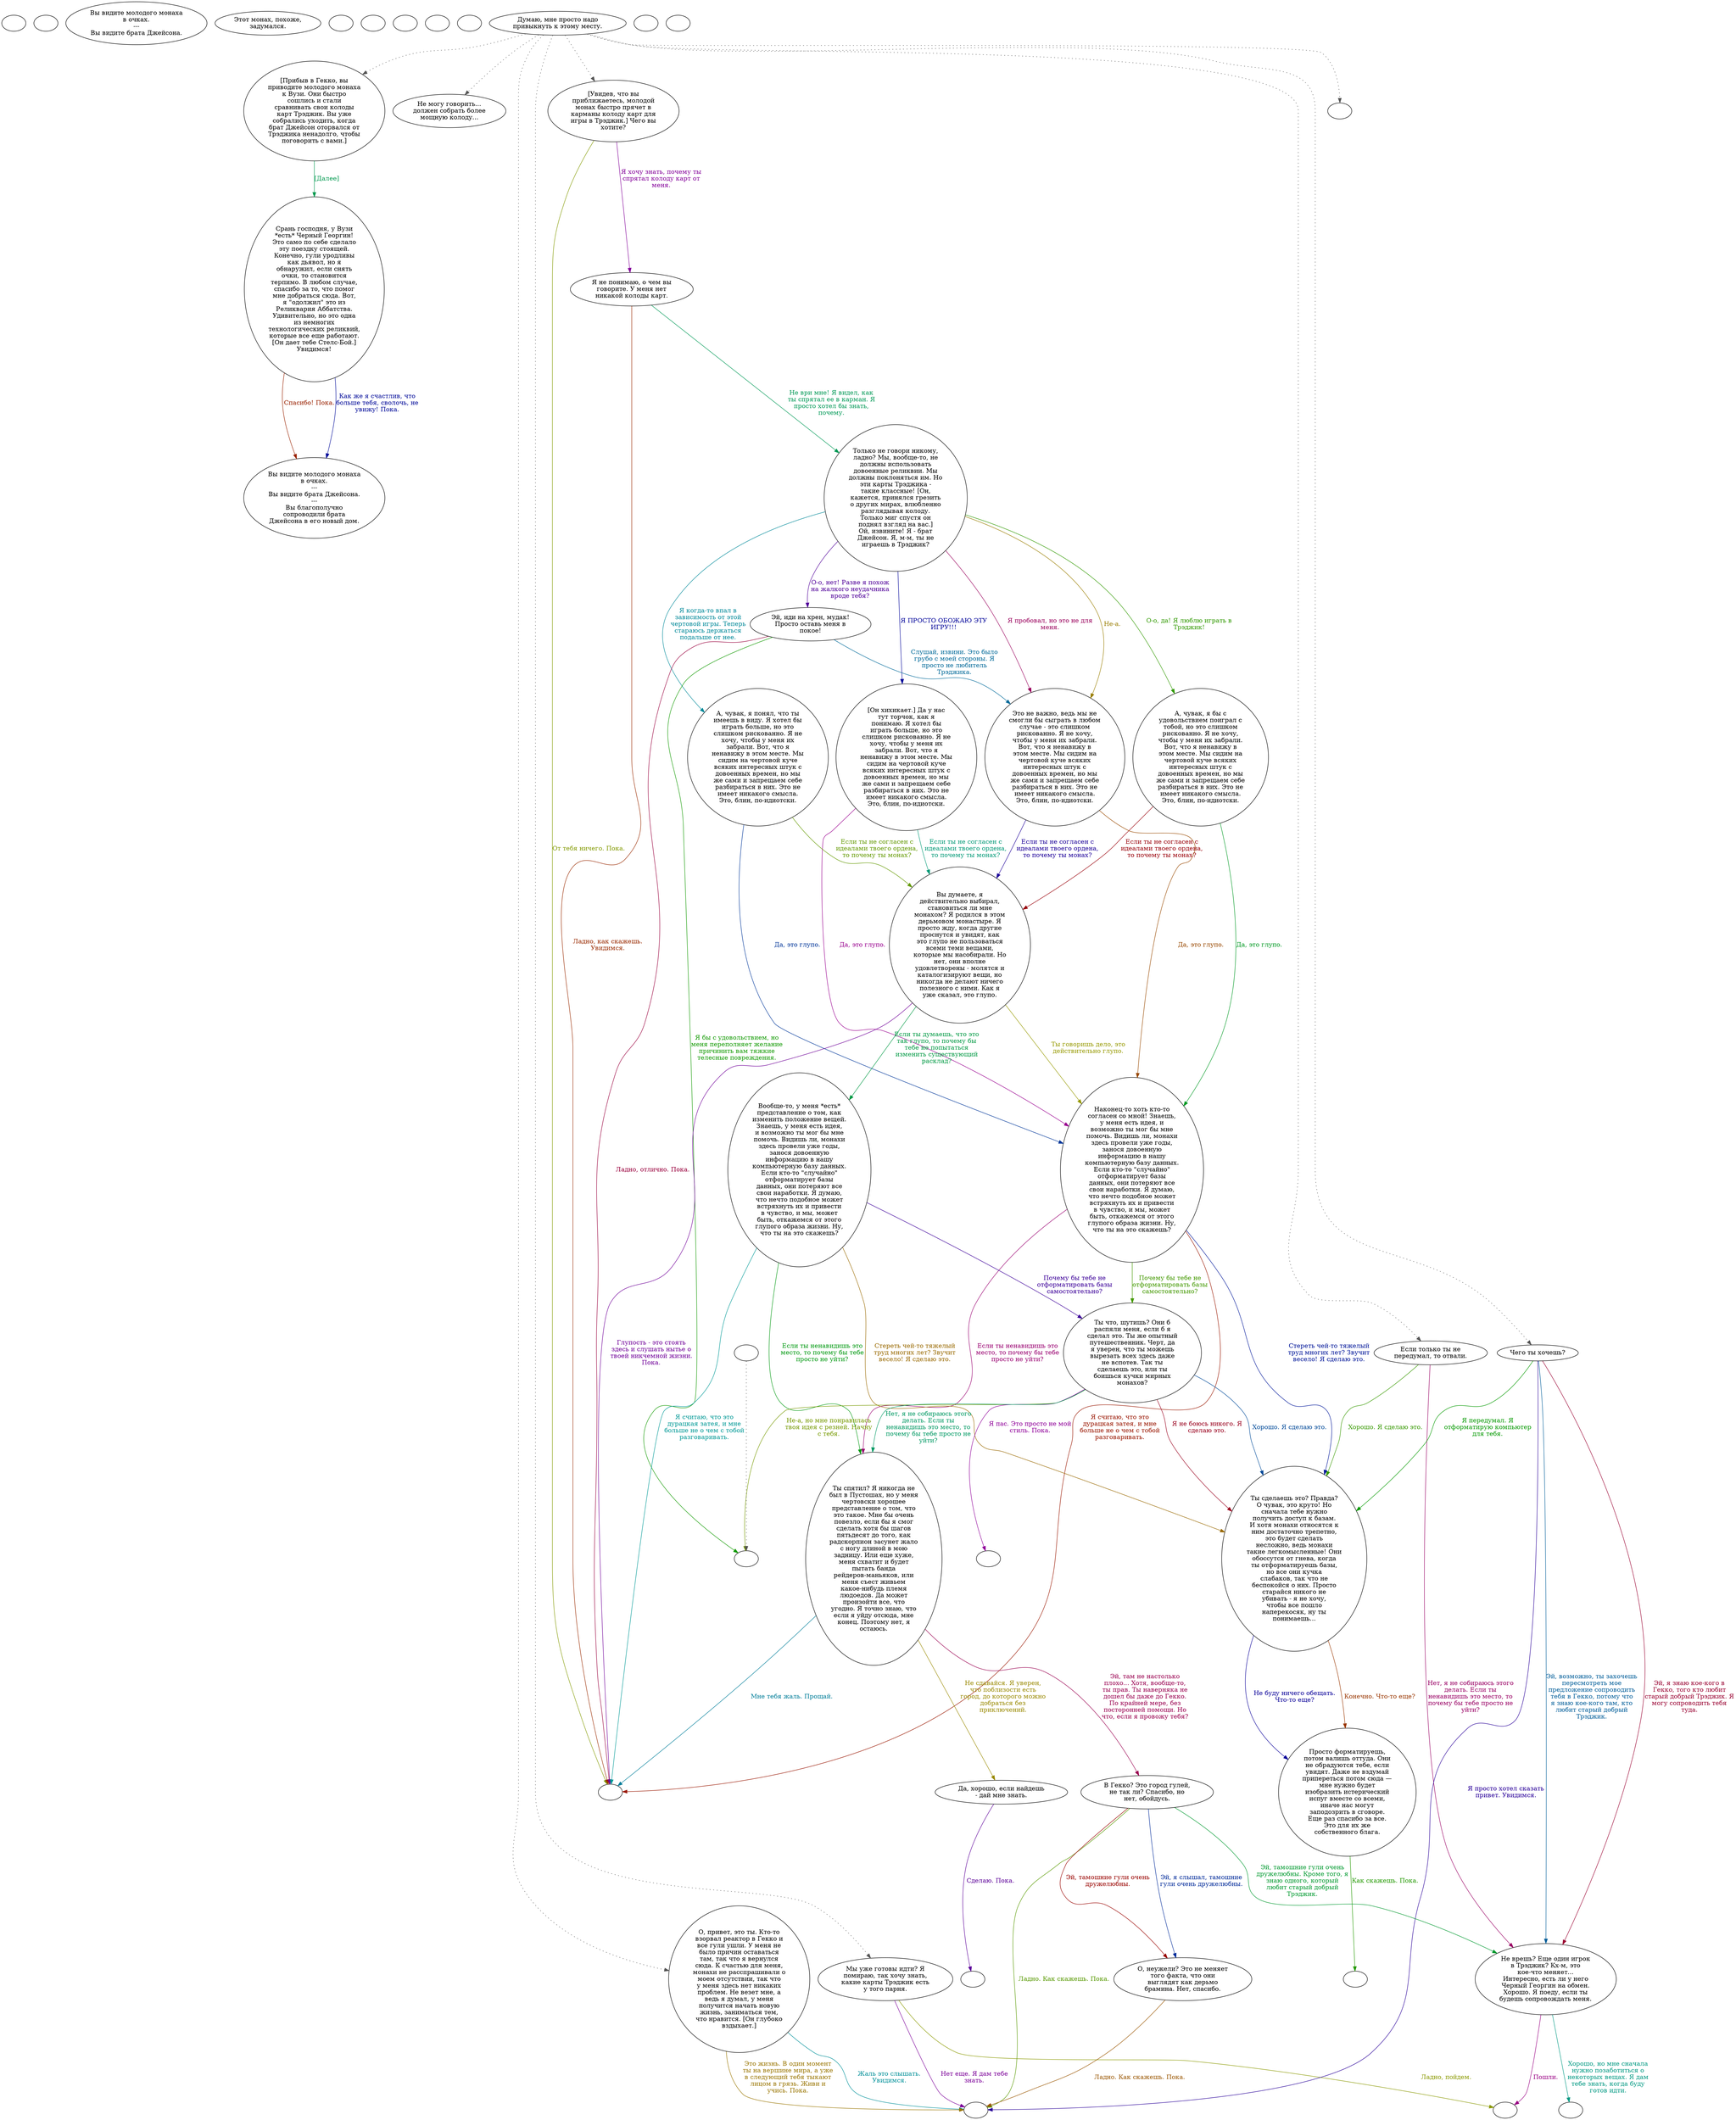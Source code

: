 digraph abjason {
  "start" [style=filled       fillcolor="#FFFFFF"       color="#000000"]
  "start" [label=""]
  "use_p_proc" [style=filled       fillcolor="#FFFFFF"       color="#000000"]
  "use_p_proc" [label=""]
  "look_at_p_proc" [style=filled       fillcolor="#FFFFFF"       color="#000000"]
  "look_at_p_proc" [label="Вы видите молодого монаха\nв очках.\n---\nВы видите брата Джейсона."]
  "description_p_proc" [style=filled       fillcolor="#FFFFFF"       color="#000000"]
  "description_p_proc" [label="Этот монах, похоже,\nзадумался."]
  "use_skill_on_p_proc" [style=filled       fillcolor="#FFFFFF"       color="#000000"]
  "use_skill_on_p_proc" [label=""]
  "use_obj_on_p_proc" [style=filled       fillcolor="#FFFFFF"       color="#000000"]
  "use_obj_on_p_proc" [label=""]
  "damage_p_proc" [style=filled       fillcolor="#FFFFFF"       color="#000000"]
  "damage_p_proc" [label=""]
  "map_enter_p_proc" [style=filled       fillcolor="#FFFFFF"       color="#000000"]
  "map_enter_p_proc" [label=""]
  "map_update_p_proc" [style=filled       fillcolor="#FFFFFF"       color="#000000"]
  "map_update_p_proc" [label=""]
  "talk_p_proc" [style=filled       fillcolor="#FFFFFF"       color="#000000"]
  "talk_p_proc" -> "Node022" [style=dotted color="#555555"]
  "talk_p_proc" -> "Node026" [style=dotted color="#555555"]
  "talk_p_proc" -> "Node028" [style=dotted color="#555555"]
  "talk_p_proc" -> "Node001" [style=dotted color="#555555"]
  "talk_p_proc" -> "Node027" [style=dotted color="#555555"]
  "talk_p_proc" -> "Node021" [style=dotted color="#555555"]
  "talk_p_proc" -> "Node025" [style=dotted color="#555555"]
  "talk_p_proc" -> "Node020" [style=dotted color="#555555"]
  "talk_p_proc" [label="Думаю, мне просто надо\nпривыкнуть к этому месту."]
  "Node999a" [style=filled       fillcolor="#FFFFFF"       color="#000000"]
  "Node999a" [label=""]
  "Node999" [style=filled       fillcolor="#FFFFFF"       color="#000000"]
  "Node999" [label=""]
  "Node998" [style=filled       fillcolor="#FFFFFF"       color="#000000"]
  "Node998" [label=""]
  "Node900" [style=filled       fillcolor="#FFFFFF"       color="#000000"]
  "Node900" [label=""]
  "Node901" [style=filled       fillcolor="#FFFFFF"       color="#000000"]
  "Node901" [label=""]
  "Node902" [style=filled       fillcolor="#FFFFFF"       color="#000000"]
  "Node902" [label=""]
  "Node903" [style=filled       fillcolor="#FFFFFF"       color="#000000"]
  "Node903" [label=""]
  "Node904" [style=filled       fillcolor="#FFFFFF"       color="#000000"]
  "Node904" [label="Вы видите молодого монаха\nв очках.\n---\nВы видите брата Джейсона.\n---\nВы благополучно\nсопроводили брата\nДжейсона в его новый дом."]
  "Node906" [style=filled       fillcolor="#FFFFFF"       color="#000000"]
  "Node906" [label=""]
  "Node001" [style=filled       fillcolor="#FFFFFF"       color="#000000"]
  "Node001" [label="[Увидев, что вы\nприближаетесь, молодой\nмонах быстро прячет в\nкарманы колоду карт для\nигры в Трэджик.] Чего вы\nхотите?"]
  "Node001" -> "Node999a" [label="От тебя ничего. Пока." color="#829900" fontcolor="#829900"]
  "Node001" -> "Node002" [label="Я хочу знать, почему ты\nспрятал колоду карт от\nменя." color="#830099" fontcolor="#830099"]
  "Node002" [style=filled       fillcolor="#FFFFFF"       color="#000000"]
  "Node002" [label="Я не понимаю, о чем вы\nговорите. У меня нет\nникакой колоды карт."]
  "Node002" -> "Node003" [label="Не ври мне! Я видел, как\nты спрятал ее в карман. Я\nпросто хотел бы знать,\nпочему." color="#009956" fontcolor="#009956"]
  "Node002" -> "Node999a" [label="Ладно, как скажешь.\nУвидимся." color="#992A00" fontcolor="#992A00"]
  "Node003" [style=filled       fillcolor="#FFFFFF"       color="#000000"]
  "Node003" [label="Только не говори никому,\nладно? Мы, вообще-то, не\nдолжны использовать\nдовоенные реликвии. Мы\nдолжны поклоняться им. Но\nэти карты Трэджика -\nтакие классные! [Он,\nкажется, принялся грезить\nо других мирах, влюбленно\nразглядывая колоду.\nТолько миг спустя он\nподнял взгляд на вас.]\nОй, извините! Я - брат\nДжейсон. Я, м-м, ты не\nиграешь в Трэджик?"]
  "Node003" -> "Node006" [label="Я ПРОСТО ОБОЖАЮ ЭТУ\nИГРУ!!!" color="#000399" fontcolor="#000399"]
  "Node003" -> "Node004" [label="О-о, да! Я люблю играть в\nТрэджик!" color="#309900" fontcolor="#309900"]
  "Node003" -> "Node007" [label="Я пробовал, но это не для\nменя." color="#99005C" fontcolor="#99005C"]
  "Node003" -> "Node005" [label="Я когда-то впал в\nзависимость от этой\nчертовой игры. Теперь\nстараюсь держаться\nподальше от нее." color="#008999" fontcolor="#008999"]
  "Node003" -> "Node007" [label="Не-а." color="#997D00" fontcolor="#997D00"]
  "Node003" -> "Node008" [label="О-о, нет! Разве я похож\nна жалкого неудачника\nвроде тебя?" color="#500099" fontcolor="#500099"]
  "Node004" [style=filled       fillcolor="#FFFFFF"       color="#000000"]
  "Node004" [label="А, чувак, я бы с\nудовольствием поиграл с\nтобой, но это слишком\nрискованно. Я не хочу,\nчтобы у меня их забрали.\nВот, что я ненавижу в\nэтом месте. Мы сидим на\nчертовой куче всяких\nинтересных штук с\nдовоенных времен, но мы\nже сами и запрещаем себе\nразбираться в них. Это не\nимеет никакого смысла.\nЭто, блин, по-идиотски."]
  "Node004" -> "Node010" [label="Да, это глупо." color="#009923" fontcolor="#009923"]
  "Node004" -> "Node009" [label="Если ты не согласен с\nидеалами твоего ордена,\nто почему ты монах?" color="#990009" fontcolor="#990009"]
  "Node005" [style=filled       fillcolor="#FFFFFF"       color="#000000"]
  "Node005" [label="А, чувак, я понял, что ты\nимеешь в виду. Я хотел бы\nиграть больше, но это\nслишком рискованно. Я не\nхочу, чтобы у меня их\nзабрали. Вот, что я\nненавижу в этом месте. Мы\nсидим на чертовой куче\nвсяких интересных штук с\nдовоенных времен, но мы\nже сами и запрещаем себе\nразбираться в них. Это не\nимеет никакого смысла.\nЭто, блин, по-идиотски."]
  "Node005" -> "Node010" [label="Да, это глупо." color="#003699" fontcolor="#003699"]
  "Node005" -> "Node009" [label="Если ты не согласен с\nидеалами твоего ордена,\nто почему ты монах?" color="#639900" fontcolor="#639900"]
  "Node006" [style=filled       fillcolor="#FFFFFF"       color="#000000"]
  "Node006" [label="[Он хихикает.] Да у нас\nтут торчок, как я\nпонимаю. Я хотел бы\nиграть больше, но это\nслишком рискованно. Я не\nхочу, чтобы у меня их\nзабрали. Вот, что я\nненавижу в этом месте. Мы\nсидим на чертовой куче\nвсяких интересных штук с\nдовоенных времен, но мы\nже сами и запрещаем себе\nразбираться в них. Это не\nимеет никакого смысла.\nЭто, блин, по-идиотски."]
  "Node006" -> "Node010" [label="Да, это глупо." color="#99008F" fontcolor="#99008F"]
  "Node006" -> "Node009" [label="Если ты не согласен с\nидеалами твоего ордена,\nто почему ты монах?" color="#009976" fontcolor="#009976"]
  "Node007" [style=filled       fillcolor="#FFFFFF"       color="#000000"]
  "Node007" [label="Это не важно, ведь мы не\nсмогли бы сыграть в любом\nслучае - это слишком\nрискованно. Я не хочу,\nчтобы у меня их забрали.\nВот, что я ненавижу в\nэтом месте. Мы сидим на\nчертовой куче всяких\nинтересных штук с\nдовоенных времен, но мы\nже сами и запрещаем себе\nразбираться в них. Это не\nимеет никакого смысла.\nЭто, блин, по-идиотски."]
  "Node007" -> "Node010" [label="Да, это глупо." color="#994900" fontcolor="#994900"]
  "Node007" -> "Node009" [label="Если ты не согласен с\nидеалами твоего ордена,\nто почему ты монах?" color="#1D0099" fontcolor="#1D0099"]
  "Node008" [style=filled       fillcolor="#FFFFFF"       color="#000000"]
  "Node008" [label="Эй, иди на хрен, мудак!\nПросто оставь меня в\nпокое!"]
  "Node008" -> "Node998" [label="Я бы с удовольствием, но\nменя переполняет желание\nпричинить вам тяжкие\nтелесные повреждения." color="#109900" fontcolor="#109900"]
  "Node008" -> "Node999a" [label="Ладно, отлично. Пока." color="#99003D" fontcolor="#99003D"]
  "Node008" -> "Node007" [label="Слушай, извини. Это было\nгрубо с моей стороны. Я\nпросто не любитель\nТрэджика." color="#006999" fontcolor="#006999"]
  "Node009" [style=filled       fillcolor="#FFFFFF"       color="#000000"]
  "Node009" [label="Вы думаете, я\nдействительно выбирал,\nстановиться ли мне\nмонахом? Я родился в этом\nдерьмовом монастыре. Я\nпросто жду, когда другие\nпроснутся и увидят, как\nэто глупо не пользоваться\nвсеми теми вещами,\nкоторые мы насобирали. Но\nнет, они вполне\nудовлетворены - молятся и\nкаталогизируют вещи, но\nникогда не делают ничего\nполезного с ними. Как я\nуже сказал, это глупо."]
  "Node009" -> "Node010" [label="Ты говоришь дело, это\nдействительно глупо." color="#969900" fontcolor="#969900"]
  "Node009" -> "Node999a" [label="Глупость - это стоять\nздесь и слушать нытье о\nтвоей никчемной жизни.\nПока." color="#700099" fontcolor="#700099"]
  "Node009" -> "Node011" [label="Если ты думаешь, что это\nтак глупо, то почему бы\nтебе не попытаться\nизменить существующий\nрасклад?" color="#009943" fontcolor="#009943"]
  "Node010" [style=filled       fillcolor="#FFFFFF"       color="#000000"]
  "Node010" [label="Наконец-то хоть кто-то\nсогласен со мной! Знаешь,\nу меня есть идея, и\nвозможно ты мог бы мне\nпомочь. Видишь ли, монахи\nздесь провели уже годы,\nзанося довоенную\nинформацию в нашу\nкомпьютерную базу данных.\nЕсли кто-то \"случайно\"\nотформатирует базы\nданных, они потеряют все\nсвои наработки. Я думаю,\nчто нечто подобное может\nвстряхнуть их и привести\nв чувство, и мы, может\nбыть, откажемся от этого\nглупого образа жизни. Ну,\nчто ты на это скажешь?"]
  "Node010" -> "Node999a" [label="Я считаю, что это\nдурацкая затея, и мне\nбольше не о чем с тобой\nразговаривать." color="#991600" fontcolor="#991600"]
  "Node010" -> "Node013" [label="Стереть чей-то тяжелый\nтруд многих лет? Звучит\nвесело! Я сделаю это." color="#001699" fontcolor="#001699"]
  "Node010" -> "Node012" [label="Почему бы тебе не\nотформатировать базы\nсамостоятельно?" color="#439900" fontcolor="#439900"]
  "Node010" -> "Node015" [label="Если ты ненавидишь это\nместо, то почему бы тебе\nпросто не уйти?" color="#990070" fontcolor="#990070"]
  "Node011" [style=filled       fillcolor="#FFFFFF"       color="#000000"]
  "Node011" [label="Вообще-то, у меня *есть*\nпредставление о том, как\nизменить положение вещей.\nЗнаешь, у меня есть идея,\nи возможно ты мог бы мне\nпомочь. Видишь ли, монахи\nздесь провели уже годы,\nзанося довоенную\nинформацию в нашу\nкомпьютерную базу данных.\nЕсли кто-то \"случайно\"\nотформатирует базы\nданных, они потеряют все\nсвои наработки. Я думаю,\nчто нечто подобное может\nвстряхнуть их и привести\nв чувство, и мы, может\nбыть, откажемся от этого\nглупого образа жизни. Ну,\nчто ты на это скажешь?"]
  "Node011" -> "Node999a" [label="Я считаю, что это\nдурацкая затея, и мне\nбольше не о чем с тобой\nразговаривать." color="#009996" fontcolor="#009996"]
  "Node011" -> "Node013" [label="Стереть чей-то тяжелый\nтруд многих лет? Звучит\nвесело! Я сделаю это." color="#996900" fontcolor="#996900"]
  "Node011" -> "Node012" [label="Почему бы тебе не\nотформатировать базы\nсамостоятельно?" color="#3C0099" fontcolor="#3C0099"]
  "Node011" -> "Node015" [label="Если ты ненавидишь это\nместо, то почему бы тебе\nпросто не уйти?" color="#009910" fontcolor="#009910"]
  "Node012" [style=filled       fillcolor="#FFFFFF"       color="#000000"]
  "Node012" [label="Ты что, шутишь? Они б\nраспяли меня, если б я\nсделал это. Ты же опытный\nпутешественник. Черт, да\nя уверен, что ты можешь\nвырезать всех здесь даже\nне вспотев. Так ты\nсделаешь это, или ты\nбоишься кучки мирных\nмонахов?"]
  "Node012" -> "Node013" [label="Я не боюсь никого. Я\nсделаю это." color="#99001D" fontcolor="#99001D"]
  "Node012" -> "Node013" [label="Хорошо. Я сделаю это." color="#004A99" fontcolor="#004A99"]
  "Node012" -> "Node998" [label="Не-а, но мне понравилась\nтвоя идея с резней. Начну\nс тебя." color="#769900" fontcolor="#769900"]
  "Node012" -> "Node906" [label="Я пас. Это просто не мой\nстиль. Пока." color="#8F0099" fontcolor="#8F0099"]
  "Node012" -> "Node015" [label="Нет, я не собираюсь этого\nделать. Если ты\nненавидишь это место, то\nпочему бы тебе просто не\nуйти?" color="#009963" fontcolor="#009963"]
  "Node013" [style=filled       fillcolor="#FFFFFF"       color="#000000"]
  "Node013" [label="Ты сделаешь это? Правда?\nО чувак, это круто! Но\nсначала тебе нужно\nполучить доступ к базам.\nИ хотя монахи относятся к\nним достаточно трепетно,\nэто будет сделать\nнесложно, ведь монахи\nтакие легкомысленные! Они\nобоссутся от гнева, когда\nты отформатируешь базы,\nно все они кучка\nслабаков, так что не\nбеспокойся о них. Просто\nстарайся никого не\nубивать - я не хочу,\nчтобы все пошло\nнаперекосяк, ну ты\nпонимаешь..."]
  "Node013" -> "Node014" [label="Конечно. Что-то еще?" color="#993600" fontcolor="#993600"]
  "Node013" -> "Node014" [label="Не буду ничего обещать.\nЧто-то еще?" color="#090099" fontcolor="#090099"]
  "Node014" [style=filled       fillcolor="#FFFFFF"       color="#000000"]
  "Node014" [label="Просто форматируешь,\nпотом валишь оттуда. Они\nне обрадуются тебе, если\nувидят. Даже не вздумай\nприпереться потом сюда —\nмне нужно будет\nизобразить истерический\nиспуг вместе со всеми,\nиначе нас могут\nзаподозрить в сговоре.\nЕще раз спасибо за все.\nЭто для их же\nсобственного блага."]
  "Node014" -> "Node900" [label="Как скажешь. Пока." color="#239900" fontcolor="#239900"]
  "Node015" [style=filled       fillcolor="#FFFFFF"       color="#000000"]
  "Node015" [label="Ты спятил? Я никогда не\nбыл в Пустошах, но у меня\nчертовски хорошее\nпредставление о том, что\nэто такое. Мне бы очень\nповезло, если бы я смог\nсделать хотя бы шагов\nпятьдесят до того, как\nрадскорпион засунет жало\nс ногу длиной в мою\nзадницу. Или еще хуже,\nменя схватит и будет\nпытать банда\nрейдеров-маньяков, или\nменя съест живьем\nкакое-нибудь племя\nлюдоедов. Да может\nпроизойти все, что\nугодно. Я точно знаю, что\nесли я уйду отсюда, мне\nконец. Поэтому нет, я\nостаюсь."]
  "Node015" -> "Node017" [label="Эй, там не настолько\nплохо... Хотя, вообще-то,\nты прав. Ты наверняка не\nдошел бы даже до Гекко.\nПо крайней мере, без\nпосторонней помощи. Но\nчто, если я провожу тебя?" color="#990050" fontcolor="#990050"]
  "Node015" -> "Node999a" [label="Мне тебя жаль. Прощай." color="#007D99" fontcolor="#007D99"]
  "Node015" -> "Node016" [label="Не сдавайся. Я уверен,\nчто поблизости есть\nгород, до которого можно\nдобраться без\nприключений." color="#998900" fontcolor="#998900"]
  "Node016" [style=filled       fillcolor="#FFFFFF"       color="#000000"]
  "Node016" [label="Да, хорошо, если найдешь\n- дай мне знать."]
  "Node016" -> "Node901" [label="Сделаю. Пока." color="#5C0099" fontcolor="#5C0099"]
  "Node017" [style=filled       fillcolor="#FFFFFF"       color="#000000"]
  "Node017" [label="В Гекко? Это город гулей,\nне так ли? Спасибо, но\nнет, обойдусь."]
  "Node017" -> "Node018" [label="Эй, тамошние гули очень\nдружелюбны. Кроме того, я\nзнаю одного, который\nлюбит старый добрый\nТрэджик." color="#00992F" fontcolor="#00992F"]
  "Node017" -> "Node019" [label="Эй, тамошние гули очень\nдружелюбны." color="#990300" fontcolor="#990300"]
  "Node017" -> "Node019" [label="Эй, я слышал, тамошние\nгули очень дружелюбны." color="#002A99" fontcolor="#002A99"]
  "Node017" -> "Node999" [label="Ладно. Как скажешь. Пока." color="#579900" fontcolor="#579900"]
  "Node018" [style=filled       fillcolor="#FFFFFF"       color="#000000"]
  "Node018" [label="Не врешь? Еще один игрок\nв Трэджик? Кх-м, это\nкое-что меняет...\nИнтересно, есть ли у него\nЧерный Георгин на обмен.\nХорошо. Я поеду, если ты\nбудешь сопровождать меня."]
  "Node018" -> "Node902" [label="Пошли." color="#990083" fontcolor="#990083"]
  "Node018" -> "Node903" [label="Хорошо, но мне сначала\nнужно позаботиться о\nнекоторых вещах. Я дам\nтебе знать, когда буду\nготов идти." color="#009982" fontcolor="#009982"]
  "Node019" [style=filled       fillcolor="#FFFFFF"       color="#000000"]
  "Node019" [label="О, неужели? Это не меняет\nтого факта, что они\nвыглядят как дерьмо\nбрамина. Нет, спасибо."]
  "Node019" -> "Node999" [label="Ладно. Как скажешь. Пока." color="#995500" fontcolor="#995500"]
  "Node020" [style=filled       fillcolor="#FFFFFF"       color="#000000"]
  "Node020" [label="Чего ты хочешь?"]
  "Node020" -> "Node999" [label="Я просто хотел сказать\nпривет. Увидимся." color="#290099" fontcolor="#290099"]
  "Node020" -> "Node013" [label="Я передумал. Я\nотформатирую компьютер\nдля тебя." color="#049900" fontcolor="#049900"]
  "Node020" -> "Node018" [label="Эй, я знаю кое-кого в\nГекко, того кто любит\nстарый добрый Трэджик. Я\nмогу сопроводить тебя\nтуда." color="#990030" fontcolor="#990030"]
  "Node020" -> "Node018" [label="Эй, возможно, ты захочешь\nпересмотреть мое\nпредложение сопроводить\nтебя в Гекко, потому что\nя знаю кое-кого там, кто\nлюбит старый добрый\nТрэджик." color="#005D99" fontcolor="#005D99"]
  "Node021" [style=filled       fillcolor="#FFFFFF"       color="#000000"]
  "Node021" [label="Мы уже готовы идти? Я\nпомираю, так хочу знать,\nкакие карты Трэджик есть\nу того парня."]
  "Node021" -> "Node902" [label="Ладно, пойдем." color="#8A9900" fontcolor="#8A9900"]
  "Node021" -> "Node999" [label="Нет еще. Я дам тебе\nзнать." color="#7C0099" fontcolor="#7C0099"]
  "Node022" [style=filled       fillcolor="#FFFFFF"       color="#000000"]
  "Node022" [label="[Прибыв в Гекко, вы\nприводите молодого монаха\nк Вузи. Они быстро\nсошлись и стали\nсравнивать свои колоды\nкарт Трэджик. Вы уже\nсобрались уходить, когда\nбрат Джейсон оторвался от\nТрэджика ненадолго, чтобы\nпоговорить с вами.]"]
  "Node022" -> "Node023" [label="[Далее]" color="#00994F" fontcolor="#00994F"]
  "Node023" [style=filled       fillcolor="#FFFFFF"       color="#000000"]
  "Node023" [label="Срань господня, у Вузи\n*есть* Черный Георгин!\nЭто само по себе сделало\nэту поездку стоящей.\nКонечно, гули уродливы\nкак дьявол, но я\nобнаружил, если снять\nочки, то становится\nтерпимо. В любом случае,\nспасибо за то, что помог\nмне добраться сюда. Вот,\nя \"одолжил\" это из\nРеликвария Аббатства.\nУдивительно, но это одна\nиз немногих\nтехнологических реликвий,\nкоторые все еще работают.\n[Он дает тебе Стелс-Бой.]\nУвидимся!"]
  "Node023" -> "Node904" [label="Спасибо! Пока." color="#992200" fontcolor="#992200"]
  "Node023" -> "Node904" [label="Как же я счастлив, что\nбольше тебя, сволочь, не\nувижу! Пока." color="#000A99" fontcolor="#000A99"]
  "Node025" [style=filled       fillcolor="#FFFFFF"       color="#000000"]
  "Node025" [label="Если только ты не\nпередумал, то отвали."]
  "Node025" -> "Node013" [label="Хорошо. Я сделаю это." color="#379900" fontcolor="#379900"]
  "Node025" -> "Node018" [label="Нет, я не собираюсь этого\nделать. Если ты\nненавидишь это место, то\nпочему бы тебе просто не\nуйти?" color="#990064" fontcolor="#990064"]
  "Node026" [style=filled       fillcolor="#FFFFFF"       color="#000000"]
  "Node026" [label="Не могу говорить...\nдолжен собрать более\nмощную колоду..."]
  "Node027" [style=filled       fillcolor="#FFFFFF"       color="#000000"]
  "Node027" [label=""]
  "Node028" [style=filled       fillcolor="#FFFFFF"       color="#000000"]
  "Node028" [label="О, привет, это ты. Кто-то\nвзорвал реактор в Гекко и\nвсе гули ушли. У меня не\nбыло причин оставаться\nтам, так что я вернулся\nсюда. К счастью для меня,\nмонахи не расспрашивали о\nмоем отсутствии, так что\nу меня здесь нет никаких\nпроблем. Не везет мне, а\nведь я думал, у меня\nполучится начать новую\nжизнь, заниматься тем,\nчто нравится. [Он глубоко\nвздыхает.]"]
  "Node028" -> "Node999" [label="Жаль это слышать.\nУвидимся." color="#009099" fontcolor="#009099"]
  "Node028" -> "Node999" [label="Это жизнь. В один момент\nты на вершине мира, а уже\nв следующий тебя тыкают\nлицом в грязь. Живи и\nучись. Пока." color="#997500" fontcolor="#997500"]
  "critter_p_proc" [style=filled       fillcolor="#FFFFFF"       color="#000000"]
  "critter_p_proc" [label=""]
  "timed_event_p_proc" [style=filled       fillcolor="#FFFFFF"       color="#000000"]
  "timed_event_p_proc" [label=""]
  "pickup_p_proc" [style=filled       fillcolor="#FFFFFF"       color="#000000"]
  "pickup_p_proc" -> "Node998" [style=dotted color="#555555"]
  "pickup_p_proc" [label=""]
}